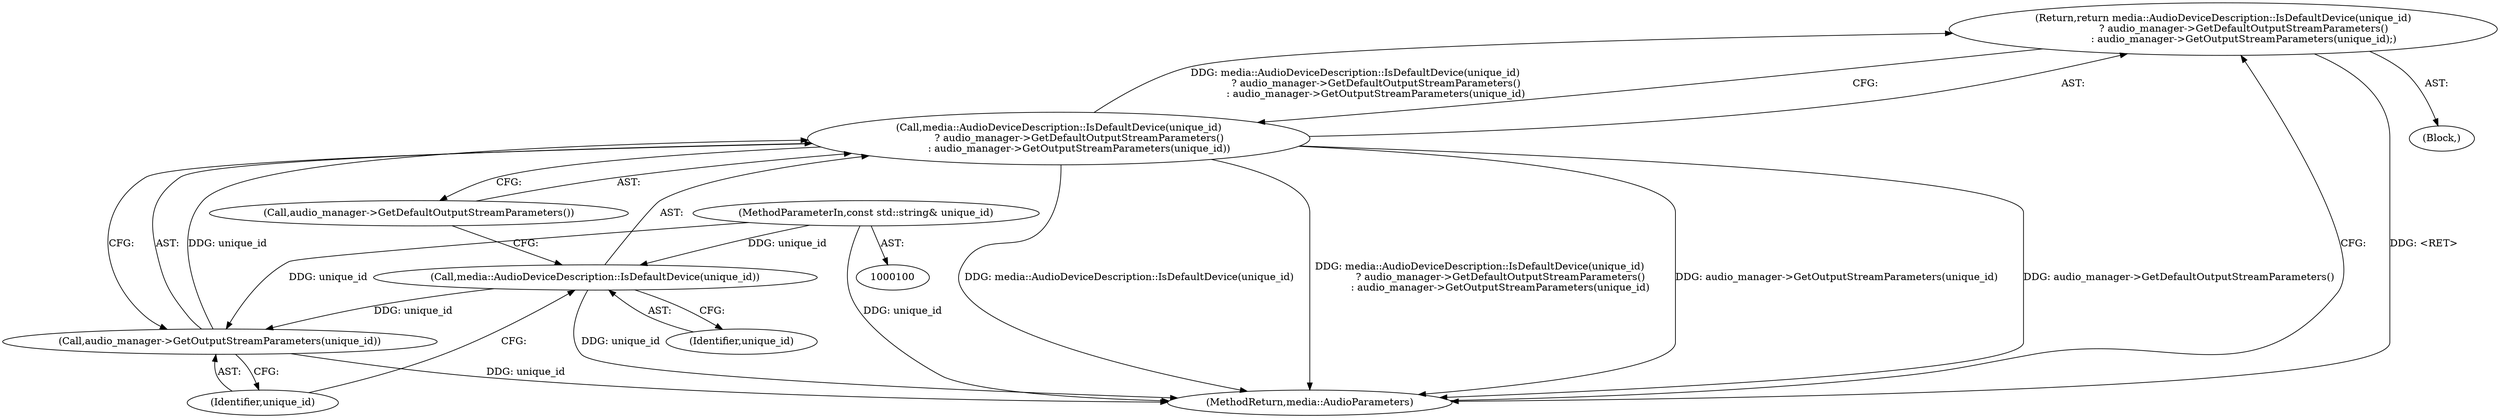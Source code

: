 digraph "1_Chrome_04ff52bb66284467ccb43d90800013b89ee8db75_1@del" {
"1000106" [label="(Return,return media::AudioDeviceDescription::IsDefaultDevice(unique_id)\n             ? audio_manager->GetDefaultOutputStreamParameters()\n             : audio_manager->GetOutputStreamParameters(unique_id);)"];
"1000107" [label="(Call,media::AudioDeviceDescription::IsDefaultDevice(unique_id)\n             ? audio_manager->GetDefaultOutputStreamParameters()\n             : audio_manager->GetOutputStreamParameters(unique_id))"];
"1000111" [label="(Call,audio_manager->GetOutputStreamParameters(unique_id))"];
"1000108" [label="(Call,media::AudioDeviceDescription::IsDefaultDevice(unique_id))"];
"1000102" [label="(MethodParameterIn,const std::string& unique_id)"];
"1000102" [label="(MethodParameterIn,const std::string& unique_id)"];
"1000111" [label="(Call,audio_manager->GetOutputStreamParameters(unique_id))"];
"1000107" [label="(Call,media::AudioDeviceDescription::IsDefaultDevice(unique_id)\n             ? audio_manager->GetDefaultOutputStreamParameters()\n             : audio_manager->GetOutputStreamParameters(unique_id))"];
"1000106" [label="(Return,return media::AudioDeviceDescription::IsDefaultDevice(unique_id)\n             ? audio_manager->GetDefaultOutputStreamParameters()\n             : audio_manager->GetOutputStreamParameters(unique_id);)"];
"1000103" [label="(Block,)"];
"1000108" [label="(Call,media::AudioDeviceDescription::IsDefaultDevice(unique_id))"];
"1000113" [label="(MethodReturn,media::AudioParameters)"];
"1000110" [label="(Call,audio_manager->GetDefaultOutputStreamParameters())"];
"1000112" [label="(Identifier,unique_id)"];
"1000109" [label="(Identifier,unique_id)"];
"1000106" -> "1000103"  [label="AST: "];
"1000106" -> "1000107"  [label="CFG: "];
"1000107" -> "1000106"  [label="AST: "];
"1000113" -> "1000106"  [label="CFG: "];
"1000106" -> "1000113"  [label="DDG: <RET>"];
"1000107" -> "1000106"  [label="DDG: media::AudioDeviceDescription::IsDefaultDevice(unique_id)\n             ? audio_manager->GetDefaultOutputStreamParameters()\n             : audio_manager->GetOutputStreamParameters(unique_id)"];
"1000107" -> "1000110"  [label="CFG: "];
"1000107" -> "1000111"  [label="CFG: "];
"1000108" -> "1000107"  [label="AST: "];
"1000110" -> "1000107"  [label="AST: "];
"1000111" -> "1000107"  [label="AST: "];
"1000107" -> "1000113"  [label="DDG: media::AudioDeviceDescription::IsDefaultDevice(unique_id)"];
"1000107" -> "1000113"  [label="DDG: media::AudioDeviceDescription::IsDefaultDevice(unique_id)\n             ? audio_manager->GetDefaultOutputStreamParameters()\n             : audio_manager->GetOutputStreamParameters(unique_id)"];
"1000107" -> "1000113"  [label="DDG: audio_manager->GetOutputStreamParameters(unique_id)"];
"1000107" -> "1000113"  [label="DDG: audio_manager->GetDefaultOutputStreamParameters()"];
"1000111" -> "1000107"  [label="DDG: unique_id"];
"1000111" -> "1000112"  [label="CFG: "];
"1000112" -> "1000111"  [label="AST: "];
"1000111" -> "1000113"  [label="DDG: unique_id"];
"1000108" -> "1000111"  [label="DDG: unique_id"];
"1000102" -> "1000111"  [label="DDG: unique_id"];
"1000108" -> "1000109"  [label="CFG: "];
"1000109" -> "1000108"  [label="AST: "];
"1000110" -> "1000108"  [label="CFG: "];
"1000112" -> "1000108"  [label="CFG: "];
"1000108" -> "1000113"  [label="DDG: unique_id"];
"1000102" -> "1000108"  [label="DDG: unique_id"];
"1000102" -> "1000100"  [label="AST: "];
"1000102" -> "1000113"  [label="DDG: unique_id"];
}
